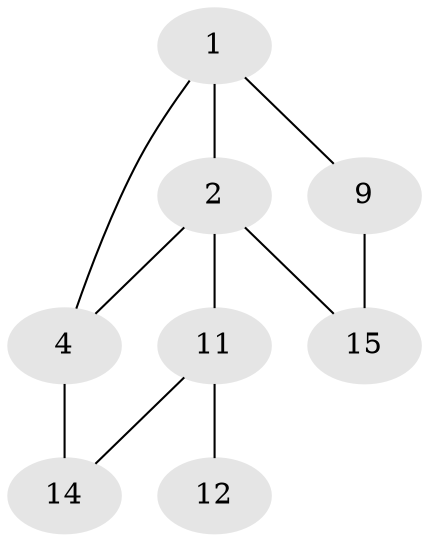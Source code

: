 // Generated by graph-tools (version 1.1) at 2025/46/02/15/25 05:46:28]
// undirected, 8 vertices, 10 edges
graph export_dot {
graph [start="1"]
  node [color=gray90,style=filled];
  1 [super="+7+13"];
  2 [super="+3+5+6+18"];
  4;
  9 [super="+10"];
  11;
  12 [super="+8+17"];
  14 [super="+19"];
  15 [super="+20"];
  1 -- 2;
  1 -- 9;
  1 -- 4;
  2 -- 4;
  2 -- 11;
  2 -- 15;
  4 -- 14;
  9 -- 15;
  11 -- 12;
  11 -- 14;
}
